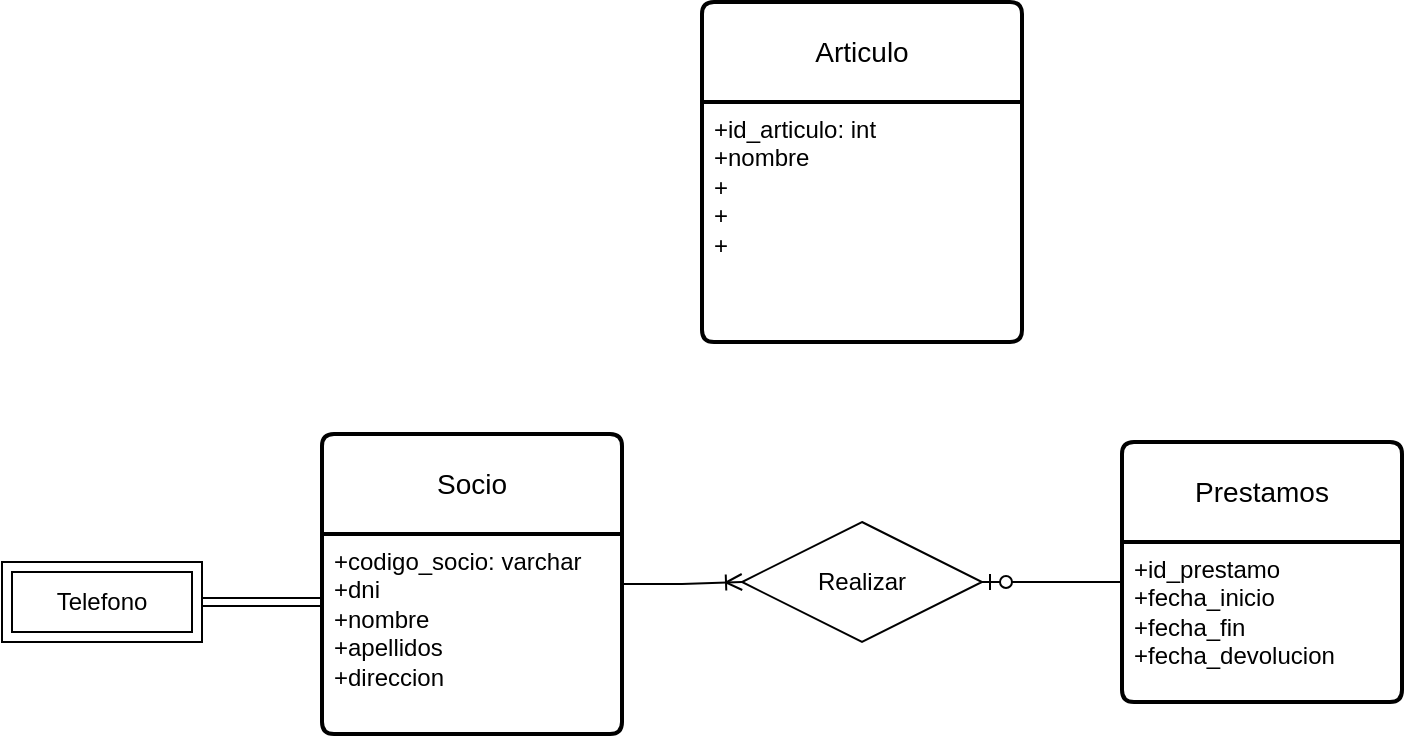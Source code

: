 <mxfile version="22.0.4" type="github">
  <diagram id="R2lEEEUBdFMjLlhIrx00" name="Page-1">
    <mxGraphModel dx="1290" dy="574" grid="1" gridSize="10" guides="1" tooltips="1" connect="1" arrows="1" fold="1" page="1" pageScale="1" pageWidth="850" pageHeight="1100" math="0" shadow="0" extFonts="Permanent Marker^https://fonts.googleapis.com/css?family=Permanent+Marker">
      <root>
        <mxCell id="0" />
        <mxCell id="1" parent="0" />
        <mxCell id="d5QlED9QIj9ZwtFVv4aS-1" value="Socio" style="swimlane;childLayout=stackLayout;horizontal=1;startSize=50;horizontalStack=0;rounded=1;fontSize=14;fontStyle=0;strokeWidth=2;resizeParent=0;resizeLast=1;shadow=0;dashed=0;align=center;arcSize=4;whiteSpace=wrap;html=1;" vertex="1" parent="1">
          <mxGeometry x="290" y="366" width="150" height="150" as="geometry" />
        </mxCell>
        <mxCell id="d5QlED9QIj9ZwtFVv4aS-2" value="+codigo_socio: varchar&lt;br&gt;+dni&lt;br&gt;+nombre&lt;br&gt;+apellidos&lt;br&gt;+direccion" style="align=left;strokeColor=none;fillColor=none;spacingLeft=4;fontSize=12;verticalAlign=top;resizable=0;rotatable=0;part=1;html=1;" vertex="1" parent="d5QlED9QIj9ZwtFVv4aS-1">
          <mxGeometry y="50" width="150" height="100" as="geometry" />
        </mxCell>
        <mxCell id="d5QlED9QIj9ZwtFVv4aS-11" value="Articulo" style="swimlane;childLayout=stackLayout;horizontal=1;startSize=50;horizontalStack=0;rounded=1;fontSize=14;fontStyle=0;strokeWidth=2;resizeParent=0;resizeLast=1;shadow=0;dashed=0;align=center;arcSize=4;whiteSpace=wrap;html=1;" vertex="1" parent="1">
          <mxGeometry x="480" y="150" width="160" height="170" as="geometry" />
        </mxCell>
        <mxCell id="d5QlED9QIj9ZwtFVv4aS-12" value="+id_articulo: int&lt;br&gt;+nombre&lt;br&gt;+&lt;br&gt;+&lt;br&gt;+" style="align=left;strokeColor=none;fillColor=none;spacingLeft=4;fontSize=12;verticalAlign=top;resizable=0;rotatable=0;part=1;html=1;" vertex="1" parent="d5QlED9QIj9ZwtFVv4aS-11">
          <mxGeometry y="50" width="160" height="120" as="geometry" />
        </mxCell>
        <mxCell id="d5QlED9QIj9ZwtFVv4aS-13" value="Realizar" style="shape=rhombus;perimeter=rhombusPerimeter;whiteSpace=wrap;html=1;align=center;" vertex="1" parent="1">
          <mxGeometry x="500" y="410" width="120" height="60" as="geometry" />
        </mxCell>
        <mxCell id="d5QlED9QIj9ZwtFVv4aS-18" value="Telefono" style="shape=ext;margin=3;double=1;whiteSpace=wrap;html=1;align=center;" vertex="1" parent="1">
          <mxGeometry x="130" y="430" width="100" height="40" as="geometry" />
        </mxCell>
        <mxCell id="d5QlED9QIj9ZwtFVv4aS-20" value="" style="shape=link;html=1;rounded=0;exitX=1;exitY=0.5;exitDx=0;exitDy=0;entryX=0;entryY=0.34;entryDx=0;entryDy=0;entryPerimeter=0;" edge="1" parent="1" source="d5QlED9QIj9ZwtFVv4aS-18" target="d5QlED9QIj9ZwtFVv4aS-2">
          <mxGeometry width="100" relative="1" as="geometry">
            <mxPoint x="270" y="460" as="sourcePoint" />
            <mxPoint x="310" y="460" as="targetPoint" />
          </mxGeometry>
        </mxCell>
        <mxCell id="d5QlED9QIj9ZwtFVv4aS-21" value="Prestamos" style="swimlane;childLayout=stackLayout;horizontal=1;startSize=50;horizontalStack=0;rounded=1;fontSize=14;fontStyle=0;strokeWidth=2;resizeParent=0;resizeLast=1;shadow=0;dashed=0;align=center;arcSize=4;whiteSpace=wrap;html=1;" vertex="1" parent="1">
          <mxGeometry x="690" y="370" width="140" height="130" as="geometry" />
        </mxCell>
        <mxCell id="d5QlED9QIj9ZwtFVv4aS-22" value="+id_prestamo&lt;br&gt;+fecha_inicio&lt;br&gt;+fecha_fin&lt;br&gt;+fecha_devolucion" style="align=left;strokeColor=none;fillColor=none;spacingLeft=4;fontSize=12;verticalAlign=top;resizable=0;rotatable=0;part=1;html=1;" vertex="1" parent="d5QlED9QIj9ZwtFVv4aS-21">
          <mxGeometry y="50" width="140" height="80" as="geometry" />
        </mxCell>
        <mxCell id="d5QlED9QIj9ZwtFVv4aS-25" value="" style="edgeStyle=entityRelationEdgeStyle;fontSize=12;html=1;endArrow=ERoneToMany;rounded=0;exitX=1;exitY=0.25;exitDx=0;exitDy=0;" edge="1" parent="1" source="d5QlED9QIj9ZwtFVv4aS-2" target="d5QlED9QIj9ZwtFVv4aS-13">
          <mxGeometry width="100" height="100" relative="1" as="geometry">
            <mxPoint x="440" y="440" as="sourcePoint" />
            <mxPoint x="540" y="340" as="targetPoint" />
          </mxGeometry>
        </mxCell>
        <mxCell id="d5QlED9QIj9ZwtFVv4aS-26" value="" style="edgeStyle=entityRelationEdgeStyle;fontSize=12;html=1;endArrow=ERzeroToOne;endFill=1;rounded=0;entryX=1;entryY=0.5;entryDx=0;entryDy=0;exitX=0;exitY=0.25;exitDx=0;exitDy=0;" edge="1" parent="1" source="d5QlED9QIj9ZwtFVv4aS-22" target="d5QlED9QIj9ZwtFVv4aS-13">
          <mxGeometry width="100" height="100" relative="1" as="geometry">
            <mxPoint x="690" y="436" as="sourcePoint" />
            <mxPoint x="640" y="570" as="targetPoint" />
          </mxGeometry>
        </mxCell>
      </root>
    </mxGraphModel>
  </diagram>
</mxfile>
